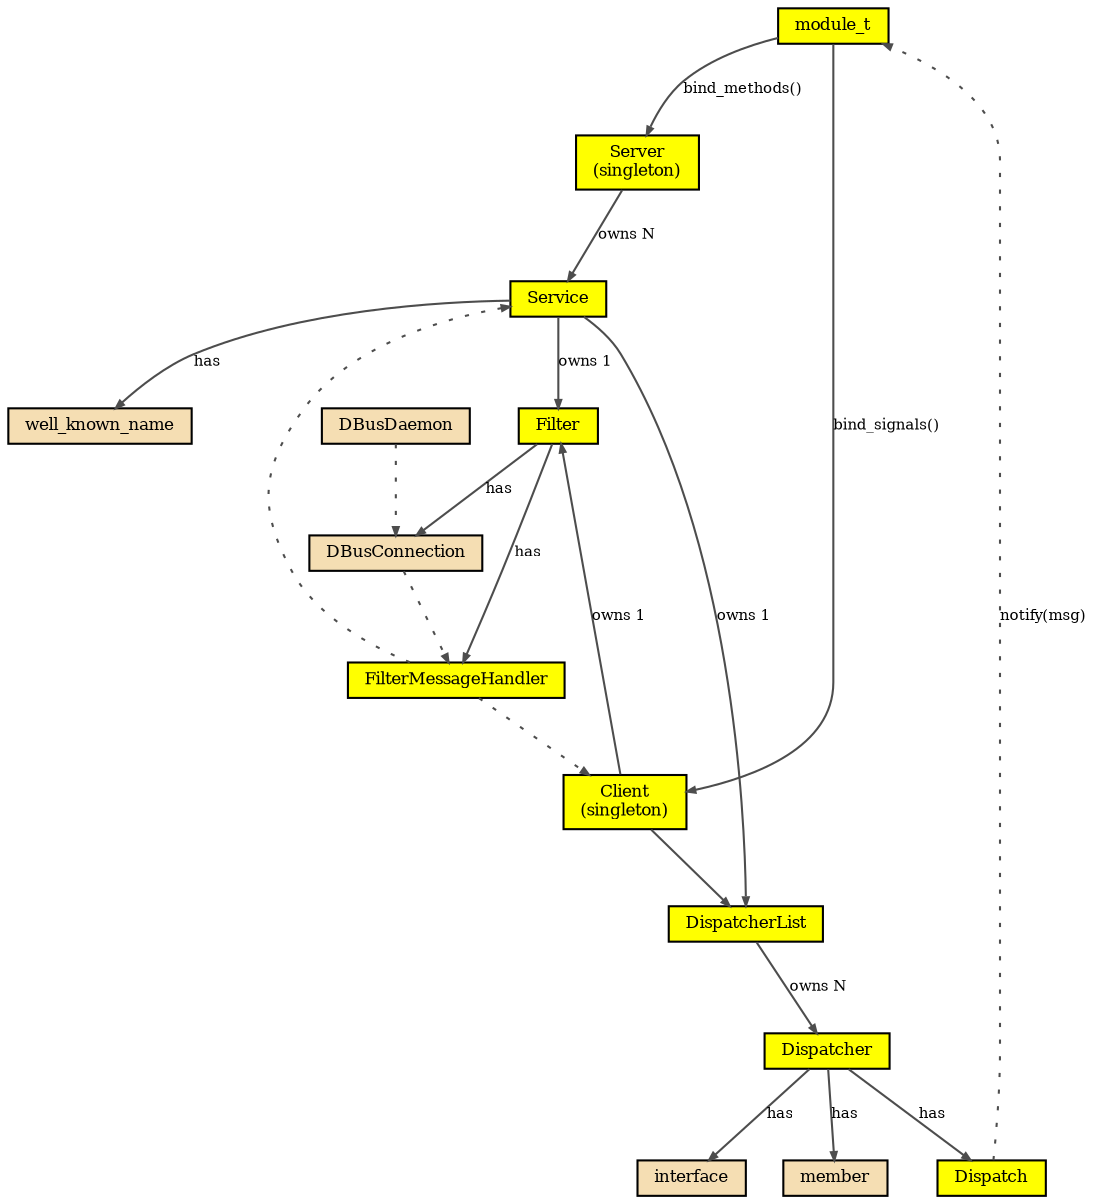 /* -*- mode: c -*- */

/* This is high level control flow diagram for functionality implemented
 * in the dsme_dbus.c module.
 *
 * Graphviz tools can be used to transform this into viewable image types.
 *
 * For example PNG image can be generated via:
 *   dot -Tpng dsme_dbus.dot -o dsme_dbus.png
 */

digraph dsme_dbus
{
  node[fontsize=8];
  node[shape=box];
  node[style=filled];
  node[width=0.001];
  node[height=0.001];

  edge[fontsize=7];
  edge[arrowsize=0.4];
  edge[color=grey30];

  /* - - - - - - - - - - - - - - - - - - - *
   * DSME NODES
   * - - - - - - - - - - - - - - - - - - - */

  node[fillcolor=yellow];

  module_t;
  Dispatch;
  Dispatcher;
  DispatcherList;
  Filter;
  Service;
  Server [label="Server\n(singleton)\n"];
  Client [label="Client\n(singleton)\n"];
  FilterMessageHandler;

  /* - - - - - - - - - - - - - - - - - - - *
   * DBUS NODES
   * - - - - - - - - - - - - - - - - - - - */

  node[fillcolor=wheat];

  DBusDaemon;
  DBusConnection;
  well_known_name;
  interface;
  member;

  /* - - - - - - - - - - - - - - - - - - - *
   * CONTROL EDGES
   * - - - - - - - - - - - - - - - - - - - */

  node[fillcolor=pink];

  module_t   -> Server               [label="bind_methods()"];
  module_t   -> Client               [label="bind_signals()"];

  Server     -> Service              [label="owns N"];

  Service    -> Filter               [label="owns 1"];
  Service    -> well_known_name      [label="has"];
  Service    -> DispatcherList       [label="owns 1"];

  Client     -> Filter               [label="owns 1"];
  Client     -> DispatcherList;

  Filter     -> DBusConnection       [label="has"];
  Filter     -> FilterMessageHandler [label="has"];

  DispatcherList -> Dispatcher       [label="owns N"];

  Dispatcher -> Dispatch             [label="has"];
  Dispatcher -> interface            [label="has"];
  Dispatcher -> member               [label="has"];

  /* - - - - - - - - - - - - - - - - - - - *
   * FEEDBACK EDGES
   * - - - - - - - - - - - - - - - - - - - */

  edge[style=dotted];

  DBusDaemon -> DBusConnection;
  DBusConnection -> FilterMessageHandler;

  FilterMessageHandler -> Service;
  FilterMessageHandler -> Client;

  Dispatch -> module_t [label="notify(msg)"];
}
